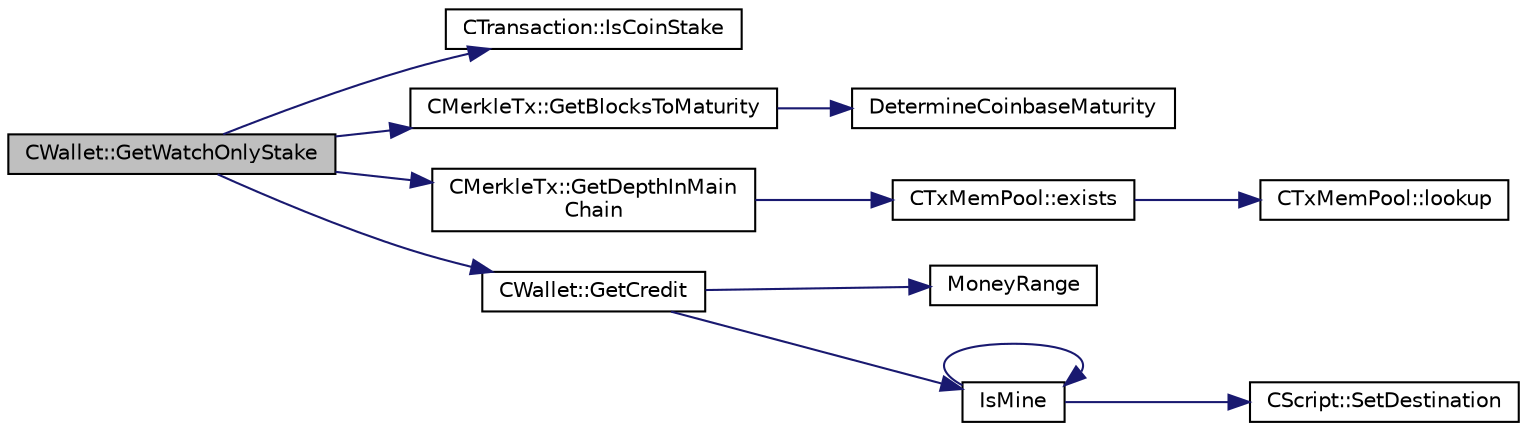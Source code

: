 digraph "CWallet::GetWatchOnlyStake"
{
  edge [fontname="Helvetica",fontsize="10",labelfontname="Helvetica",labelfontsize="10"];
  node [fontname="Helvetica",fontsize="10",shape=record];
  rankdir="LR";
  Node927 [label="CWallet::GetWatchOnlyStake",height=0.2,width=0.4,color="black", fillcolor="grey75", style="filled", fontcolor="black"];
  Node927 -> Node928 [color="midnightblue",fontsize="10",style="solid",fontname="Helvetica"];
  Node928 [label="CTransaction::IsCoinStake",height=0.2,width=0.4,color="black", fillcolor="white", style="filled",URL="$df/d43/class_c_transaction.html#ace4278a41a296d40dcf5fb2b9cf007ec"];
  Node927 -> Node929 [color="midnightblue",fontsize="10",style="solid",fontname="Helvetica"];
  Node929 [label="CMerkleTx::GetBlocksToMaturity",height=0.2,width=0.4,color="black", fillcolor="white", style="filled",URL="$d1/dff/class_c_merkle_tx.html#a69ebd437f7b44169659c3527fe73b6ab"];
  Node929 -> Node930 [color="midnightblue",fontsize="10",style="solid",fontname="Helvetica"];
  Node930 [label="DetermineCoinbaseMaturity",height=0.2,width=0.4,color="black", fillcolor="white", style="filled",URL="$d1/d08/proofs_8cpp.html#a97478c8207cae73889a6b1fbbc3c67e3",tooltip="Determine Coinbase Maturity (generally not a good idea - done so to increase speed) ..."];
  Node927 -> Node931 [color="midnightblue",fontsize="10",style="solid",fontname="Helvetica"];
  Node931 [label="CMerkleTx::GetDepthInMain\lChain",height=0.2,width=0.4,color="black", fillcolor="white", style="filled",URL="$d1/dff/class_c_merkle_tx.html#a887a9f1a0b7fc64b43e42cec76b38ef9"];
  Node931 -> Node932 [color="midnightblue",fontsize="10",style="solid",fontname="Helvetica"];
  Node932 [label="CTxMemPool::exists",height=0.2,width=0.4,color="black", fillcolor="white", style="filled",URL="$db/d98/class_c_tx_mem_pool.html#a8b7a13b5289ab839d4460f41a7da9789"];
  Node932 -> Node933 [color="midnightblue",fontsize="10",style="solid",fontname="Helvetica"];
  Node933 [label="CTxMemPool::lookup",height=0.2,width=0.4,color="black", fillcolor="white", style="filled",URL="$db/d98/class_c_tx_mem_pool.html#ad6d9966cdeb4b6586f7186e709b4e77e"];
  Node927 -> Node934 [color="midnightblue",fontsize="10",style="solid",fontname="Helvetica"];
  Node934 [label="CWallet::GetCredit",height=0.2,width=0.4,color="black", fillcolor="white", style="filled",URL="$d2/de5/class_c_wallet.html#aa60b69c7d4ea6063ed83b13d7c6fe695"];
  Node934 -> Node935 [color="midnightblue",fontsize="10",style="solid",fontname="Helvetica"];
  Node935 [label="MoneyRange",height=0.2,width=0.4,color="black", fillcolor="white", style="filled",URL="$dd/d2f/amount_8h.html#a12db56a9a1c931941f0943ecbb278aae"];
  Node934 -> Node936 [color="midnightblue",fontsize="10",style="solid",fontname="Helvetica"];
  Node936 [label="IsMine",height=0.2,width=0.4,color="black", fillcolor="white", style="filled",URL="$dd/d0f/script_8cpp.html#adc59cf67d903c1ba1ef225561b85bfce"];
  Node936 -> Node937 [color="midnightblue",fontsize="10",style="solid",fontname="Helvetica"];
  Node937 [label="CScript::SetDestination",height=0.2,width=0.4,color="black", fillcolor="white", style="filled",URL="$d9/d4b/class_c_script.html#ad1b5a9077241aa06116040c4f1b7c31e"];
  Node936 -> Node936 [color="midnightblue",fontsize="10",style="solid",fontname="Helvetica"];
}
